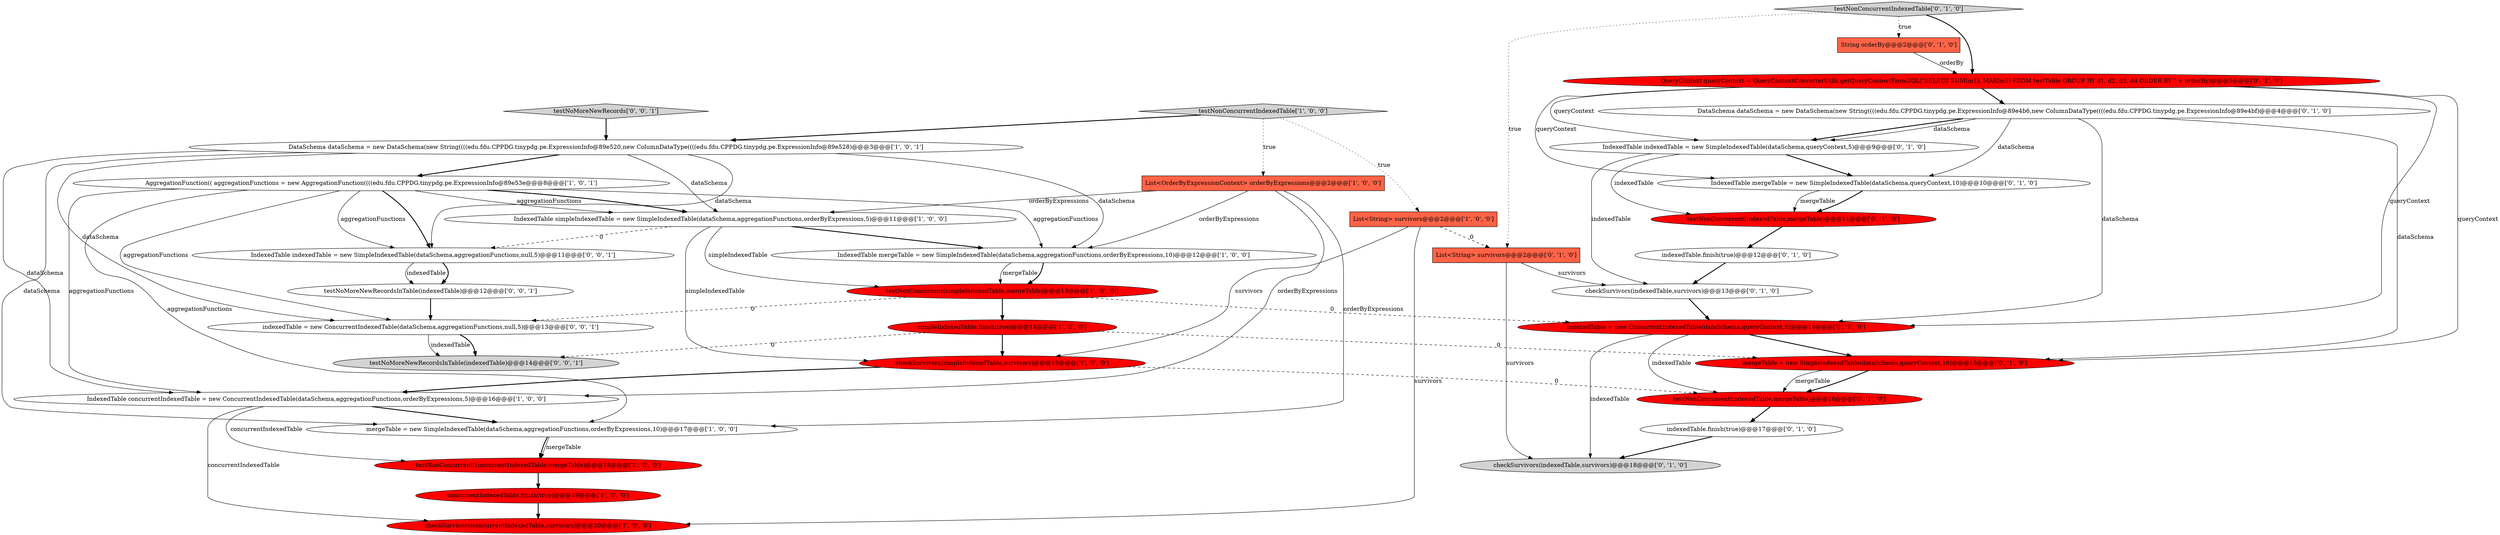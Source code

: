 digraph {
30 [style = filled, label = "indexedTable = new ConcurrentIndexedTable(dataSchema,aggregationFunctions,null,5)@@@13@@@['0', '0', '1']", fillcolor = white, shape = ellipse image = "AAA0AAABBB3BBB"];
5 [style = filled, label = "simpleIndexedTable.finish(true)@@@14@@@['1', '0', '0']", fillcolor = red, shape = ellipse image = "AAA1AAABBB1BBB"];
14 [style = filled, label = "IndexedTable mergeTable = new SimpleIndexedTable(dataSchema,aggregationFunctions,orderByExpressions,10)@@@12@@@['1', '0', '0']", fillcolor = white, shape = ellipse image = "AAA0AAABBB1BBB"];
0 [style = filled, label = "List<OrderByExpressionContext> orderByExpressions@@@2@@@['1', '0', '0']", fillcolor = tomato, shape = box image = "AAA0AAABBB1BBB"];
4 [style = filled, label = "List<String> survivors@@@2@@@['1', '0', '0']", fillcolor = tomato, shape = box image = "AAA1AAABBB1BBB"];
33 [style = filled, label = "testNoMoreNewRecords['0', '0', '1']", fillcolor = lightgray, shape = diamond image = "AAA0AAABBB3BBB"];
2 [style = filled, label = "testNonConcurrent(simpleIndexedTable,mergeTable)@@@13@@@['1', '0', '0']", fillcolor = red, shape = ellipse image = "AAA1AAABBB1BBB"];
24 [style = filled, label = "indexedTable = new ConcurrentIndexedTable(dataSchema,queryContext,5)@@@14@@@['0', '1', '0']", fillcolor = red, shape = ellipse image = "AAA1AAABBB2BBB"];
31 [style = filled, label = "testNoMoreNewRecordsInTable(indexedTable)@@@14@@@['0', '0', '1']", fillcolor = lightgray, shape = ellipse image = "AAA0AAABBB3BBB"];
19 [style = filled, label = "checkSurvivors(indexedTable,survivors)@@@13@@@['0', '1', '0']", fillcolor = white, shape = ellipse image = "AAA0AAABBB2BBB"];
16 [style = filled, label = "mergeTable = new SimpleIndexedTable(dataSchema,queryContext,10)@@@15@@@['0', '1', '0']", fillcolor = red, shape = ellipse image = "AAA1AAABBB2BBB"];
8 [style = filled, label = "testNonConcurrentIndexedTable['1', '0', '0']", fillcolor = lightgray, shape = diamond image = "AAA0AAABBB1BBB"];
21 [style = filled, label = "checkSurvivors(indexedTable,survivors)@@@18@@@['0', '1', '0']", fillcolor = lightgray, shape = ellipse image = "AAA0AAABBB2BBB"];
23 [style = filled, label = "testNonConcurrent(indexedTable,mergeTable)@@@11@@@['0', '1', '0']", fillcolor = red, shape = ellipse image = "AAA1AAABBB2BBB"];
25 [style = filled, label = "testNonConcurrentIndexedTable['0', '1', '0']", fillcolor = lightgray, shape = diamond image = "AAA0AAABBB2BBB"];
10 [style = filled, label = "IndexedTable concurrentIndexedTable = new ConcurrentIndexedTable(dataSchema,aggregationFunctions,orderByExpressions,5)@@@16@@@['1', '0', '0']", fillcolor = white, shape = ellipse image = "AAA0AAABBB1BBB"];
15 [style = filled, label = "String orderBy@@@2@@@['0', '1', '0']", fillcolor = tomato, shape = box image = "AAA0AAABBB2BBB"];
9 [style = filled, label = "AggregationFunction(( aggregationFunctions = new AggregationFunction((((edu.fdu.CPPDG.tinypdg.pe.ExpressionInfo@89e53e@@@8@@@['1', '0', '1']", fillcolor = white, shape = ellipse image = "AAA0AAABBB1BBB"];
28 [style = filled, label = "QueryContext queryContext = QueryContextConverterUtils.getQueryContextFromSQL(\"SELECT SUM(m1), MAX(m2) FROM testTable GROUP BY d1, d2, d3, d4 ORDER BY \" + orderBy)@@@3@@@['0', '1', '0']", fillcolor = red, shape = ellipse image = "AAA1AAABBB2BBB"];
34 [style = filled, label = "testNoMoreNewRecordsInTable(indexedTable)@@@12@@@['0', '0', '1']", fillcolor = white, shape = ellipse image = "AAA0AAABBB3BBB"];
32 [style = filled, label = "IndexedTable indexedTable = new SimpleIndexedTable(dataSchema,aggregationFunctions,null,5)@@@11@@@['0', '0', '1']", fillcolor = white, shape = ellipse image = "AAA0AAABBB3BBB"];
1 [style = filled, label = "mergeTable = new SimpleIndexedTable(dataSchema,aggregationFunctions,orderByExpressions,10)@@@17@@@['1', '0', '0']", fillcolor = white, shape = ellipse image = "AAA0AAABBB1BBB"];
22 [style = filled, label = "IndexedTable indexedTable = new SimpleIndexedTable(dataSchema,queryContext,5)@@@9@@@['0', '1', '0']", fillcolor = white, shape = ellipse image = "AAA0AAABBB2BBB"];
11 [style = filled, label = "DataSchema dataSchema = new DataSchema(new String((((edu.fdu.CPPDG.tinypdg.pe.ExpressionInfo@89e520,new ColumnDataType((((edu.fdu.CPPDG.tinypdg.pe.ExpressionInfo@89e528)@@@3@@@['1', '0', '1']", fillcolor = white, shape = ellipse image = "AAA0AAABBB1BBB"];
3 [style = filled, label = "testNonConcurrent(concurrentIndexedTable,mergeTable)@@@18@@@['1', '0', '0']", fillcolor = red, shape = ellipse image = "AAA1AAABBB1BBB"];
29 [style = filled, label = "List<String> survivors@@@2@@@['0', '1', '0']", fillcolor = tomato, shape = box image = "AAA1AAABBB2BBB"];
6 [style = filled, label = "concurrentIndexedTable.finish(true)@@@19@@@['1', '0', '0']", fillcolor = red, shape = ellipse image = "AAA1AAABBB1BBB"];
7 [style = filled, label = "checkSurvivors(concurrentIndexedTable,survivors)@@@20@@@['1', '0', '0']", fillcolor = red, shape = ellipse image = "AAA1AAABBB1BBB"];
13 [style = filled, label = "IndexedTable simpleIndexedTable = new SimpleIndexedTable(dataSchema,aggregationFunctions,orderByExpressions,5)@@@11@@@['1', '0', '0']", fillcolor = white, shape = ellipse image = "AAA0AAABBB1BBB"];
12 [style = filled, label = "checkSurvivors(simpleIndexedTable,survivors)@@@15@@@['1', '0', '0']", fillcolor = red, shape = ellipse image = "AAA1AAABBB1BBB"];
17 [style = filled, label = "indexedTable.finish(true)@@@12@@@['0', '1', '0']", fillcolor = white, shape = ellipse image = "AAA0AAABBB2BBB"];
27 [style = filled, label = "testNonConcurrent(indexedTable,mergeTable)@@@16@@@['0', '1', '0']", fillcolor = red, shape = ellipse image = "AAA1AAABBB2BBB"];
18 [style = filled, label = "indexedTable.finish(true)@@@17@@@['0', '1', '0']", fillcolor = white, shape = ellipse image = "AAA0AAABBB2BBB"];
26 [style = filled, label = "DataSchema dataSchema = new DataSchema(new String((((edu.fdu.CPPDG.tinypdg.pe.ExpressionInfo@89e4b6,new ColumnDataType((((edu.fdu.CPPDG.tinypdg.pe.ExpressionInfo@89e4bf)@@@4@@@['0', '1', '0']", fillcolor = white, shape = ellipse image = "AAA0AAABBB2BBB"];
20 [style = filled, label = "IndexedTable mergeTable = new SimpleIndexedTable(dataSchema,queryContext,10)@@@10@@@['0', '1', '0']", fillcolor = white, shape = ellipse image = "AAA0AAABBB2BBB"];
0->1 [style = solid, label="orderByExpressions"];
26->24 [style = solid, label="dataSchema"];
27->18 [style = bold, label=""];
24->21 [style = solid, label="indexedTable"];
28->20 [style = solid, label="queryContext"];
25->28 [style = bold, label=""];
14->2 [style = solid, label="mergeTable"];
16->27 [style = bold, label=""];
1->3 [style = solid, label="mergeTable"];
15->28 [style = solid, label="orderBy"];
28->24 [style = solid, label="queryContext"];
11->14 [style = solid, label="dataSchema"];
26->20 [style = solid, label="dataSchema"];
9->32 [style = bold, label=""];
1->3 [style = bold, label=""];
3->6 [style = bold, label=""];
29->21 [style = solid, label="survivors"];
30->31 [style = solid, label="indexedTable"];
28->26 [style = bold, label=""];
32->34 [style = bold, label=""];
25->29 [style = dotted, label="true"];
11->9 [style = bold, label=""];
4->7 [style = solid, label="survivors"];
11->1 [style = solid, label="dataSchema"];
2->30 [style = dashed, label="0"];
34->30 [style = bold, label=""];
17->19 [style = bold, label=""];
4->12 [style = solid, label="survivors"];
8->4 [style = dotted, label="true"];
26->22 [style = bold, label=""];
9->32 [style = solid, label="aggregationFunctions"];
22->19 [style = solid, label="indexedTable"];
19->24 [style = bold, label=""];
13->32 [style = dashed, label="0"];
5->16 [style = dashed, label="0"];
9->10 [style = solid, label="aggregationFunctions"];
0->14 [style = solid, label="orderByExpressions"];
0->10 [style = solid, label="orderByExpressions"];
28->22 [style = solid, label="queryContext"];
32->34 [style = solid, label="indexedTable"];
10->7 [style = solid, label="concurrentIndexedTable"];
24->27 [style = solid, label="indexedTable"];
11->32 [style = solid, label="dataSchema"];
12->10 [style = bold, label=""];
24->16 [style = bold, label=""];
33->11 [style = bold, label=""];
20->23 [style = bold, label=""];
25->15 [style = dotted, label="true"];
22->20 [style = bold, label=""];
5->12 [style = bold, label=""];
9->1 [style = solid, label="aggregationFunctions"];
20->23 [style = solid, label="mergeTable"];
30->31 [style = bold, label=""];
13->2 [style = solid, label="simpleIndexedTable"];
0->13 [style = solid, label="orderByExpressions"];
11->10 [style = solid, label="dataSchema"];
12->27 [style = dashed, label="0"];
5->31 [style = dashed, label="0"];
29->19 [style = solid, label="survivors"];
9->13 [style = bold, label=""];
23->17 [style = bold, label=""];
9->30 [style = solid, label="aggregationFunctions"];
8->0 [style = dotted, label="true"];
14->2 [style = bold, label=""];
11->13 [style = solid, label="dataSchema"];
9->14 [style = solid, label="aggregationFunctions"];
22->23 [style = solid, label="indexedTable"];
18->21 [style = bold, label=""];
4->29 [style = dashed, label="0"];
6->7 [style = bold, label=""];
2->24 [style = dashed, label="0"];
10->1 [style = bold, label=""];
10->3 [style = solid, label="concurrentIndexedTable"];
26->16 [style = solid, label="dataSchema"];
13->12 [style = solid, label="simpleIndexedTable"];
16->27 [style = solid, label="mergeTable"];
13->14 [style = bold, label=""];
11->30 [style = solid, label="dataSchema"];
8->11 [style = bold, label=""];
2->5 [style = bold, label=""];
26->22 [style = solid, label="dataSchema"];
9->13 [style = solid, label="aggregationFunctions"];
28->16 [style = solid, label="queryContext"];
}
